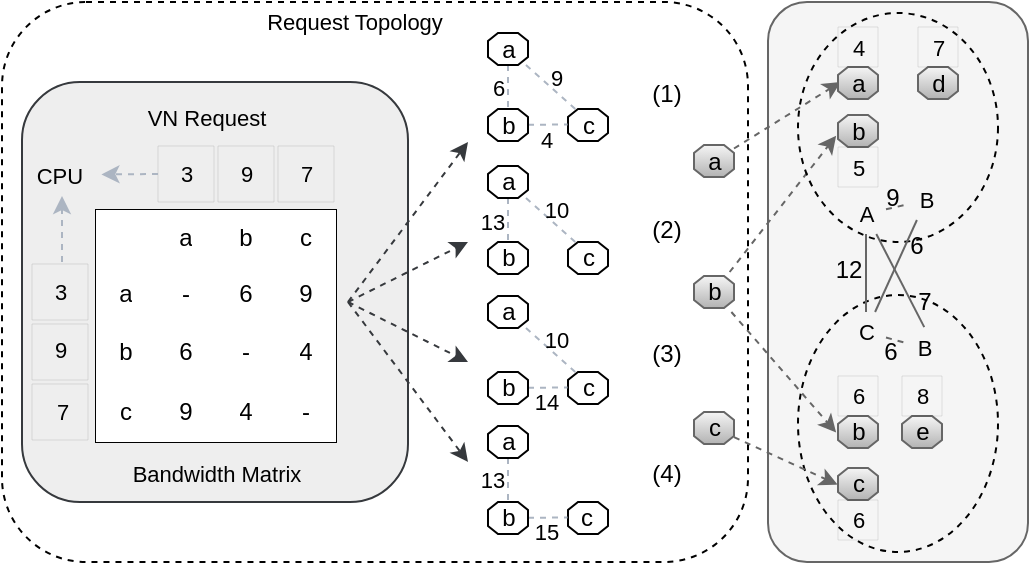 <mxfile version="18.0.2" type="github">
  <diagram id="WJnVAwbH31ghWJ0-0Aa_" name="Page-1">
    <mxGraphModel dx="508" dy="320" grid="1" gridSize="10" guides="1" tooltips="1" connect="1" arrows="1" fold="1" page="1" pageScale="1" pageWidth="515" pageHeight="282" math="0" shadow="0">
      <root>
        <mxCell id="0" />
        <mxCell id="1" parent="0" />
        <mxCell id="XAXn_dpVB3Lyqn0WU6YM-5" value="" style="rounded=1;whiteSpace=wrap;html=1;sketch=0;fontFamily=Helvetica;fontSize=11;fillColor=#f5f5f5;fontColor=#333333;strokeColor=#666666;" parent="1" vertex="1">
          <mxGeometry x="384" y="1" width="130" height="280" as="geometry" />
        </mxCell>
        <mxCell id="XAXn_dpVB3Lyqn0WU6YM-4" value="" style="ellipse;whiteSpace=wrap;html=1;rounded=0;dashed=1;sketch=0;fontFamily=Helvetica;fontSize=11;strokeColor=default;strokeWidth=1;fillColor=none;gradientColor=none;" parent="1" vertex="1">
          <mxGeometry x="399" y="147.5" width="100" height="128.5" as="geometry" />
        </mxCell>
        <mxCell id="CqRwOnlm2M2Rv3KDCL8K-269" value="" style="rounded=1;whiteSpace=wrap;html=1;sketch=0;fontFamily=Helvetica;fontSize=11;dashed=1;" parent="1" vertex="1">
          <mxGeometry x="1" y="1" width="373" height="280" as="geometry" />
        </mxCell>
        <mxCell id="CqRwOnlm2M2Rv3KDCL8K-288" value="" style="rounded=1;whiteSpace=wrap;html=1;sketch=0;fontFamily=Helvetica;fontSize=11;fillColor=#eeeeee;strokeColor=#36393d;" parent="1" vertex="1">
          <mxGeometry x="11" y="41" width="193" height="210" as="geometry" />
        </mxCell>
        <mxCell id="CqRwOnlm2M2Rv3KDCL8K-53" value="" style="shape=table;whiteSpace=wrap;startSize=0;container=1;collapsible=0;childLayout=tableLayout;html=1;" parent="1" vertex="1">
          <mxGeometry x="48" y="105" width="120" height="116" as="geometry" />
        </mxCell>
        <mxCell id="CqRwOnlm2M2Rv3KDCL8K-89" style="shape=tableRow;horizontal=0;startSize=0;swimlaneHead=0;swimlaneBody=0;top=0;left=0;bottom=0;right=0;collapsible=0;dropTarget=0;fillColor=none;points=[[0,0.5],[1,0.5]];portConstraint=eastwest;" parent="CqRwOnlm2M2Rv3KDCL8K-53" vertex="1">
          <mxGeometry width="120" height="27" as="geometry" />
        </mxCell>
        <mxCell id="CqRwOnlm2M2Rv3KDCL8K-90" style="shape=partialRectangle;html=1;whiteSpace=wrap;connectable=0;top=0;left=0;bottom=0;right=0;overflow=hidden;" parent="CqRwOnlm2M2Rv3KDCL8K-89" vertex="1">
          <mxGeometry width="30" height="27" as="geometry">
            <mxRectangle width="30" height="27" as="alternateBounds" />
          </mxGeometry>
        </mxCell>
        <mxCell id="CqRwOnlm2M2Rv3KDCL8K-91" value="a" style="shape=partialRectangle;html=1;whiteSpace=wrap;connectable=0;top=0;left=0;bottom=0;right=0;overflow=hidden;" parent="CqRwOnlm2M2Rv3KDCL8K-89" vertex="1">
          <mxGeometry x="30" width="30" height="27" as="geometry">
            <mxRectangle width="30" height="27" as="alternateBounds" />
          </mxGeometry>
        </mxCell>
        <mxCell id="CqRwOnlm2M2Rv3KDCL8K-92" value="b" style="shape=partialRectangle;html=1;whiteSpace=wrap;connectable=0;top=0;left=0;bottom=0;right=0;overflow=hidden;" parent="CqRwOnlm2M2Rv3KDCL8K-89" vertex="1">
          <mxGeometry x="60" width="30" height="27" as="geometry">
            <mxRectangle width="30" height="27" as="alternateBounds" />
          </mxGeometry>
        </mxCell>
        <mxCell id="CqRwOnlm2M2Rv3KDCL8K-93" value="c" style="shape=partialRectangle;html=1;whiteSpace=wrap;connectable=0;top=0;left=0;bottom=0;right=0;overflow=hidden;" parent="CqRwOnlm2M2Rv3KDCL8K-89" vertex="1">
          <mxGeometry x="90" width="30" height="27" as="geometry">
            <mxRectangle width="30" height="27" as="alternateBounds" />
          </mxGeometry>
        </mxCell>
        <mxCell id="CqRwOnlm2M2Rv3KDCL8K-54" value="" style="shape=tableRow;horizontal=0;startSize=0;swimlaneHead=0;swimlaneBody=0;top=0;left=0;bottom=0;right=0;collapsible=0;dropTarget=0;fillColor=none;points=[[0,0.5],[1,0.5]];portConstraint=eastwest;" parent="CqRwOnlm2M2Rv3KDCL8K-53" vertex="1">
          <mxGeometry y="27" width="120" height="29" as="geometry" />
        </mxCell>
        <mxCell id="CqRwOnlm2M2Rv3KDCL8K-55" value="a" style="shape=partialRectangle;html=1;whiteSpace=wrap;connectable=0;top=0;left=0;bottom=0;right=0;overflow=hidden;" parent="CqRwOnlm2M2Rv3KDCL8K-54" vertex="1">
          <mxGeometry width="30" height="29" as="geometry">
            <mxRectangle width="30" height="29" as="alternateBounds" />
          </mxGeometry>
        </mxCell>
        <mxCell id="CqRwOnlm2M2Rv3KDCL8K-56" value="-" style="shape=partialRectangle;html=1;whiteSpace=wrap;connectable=0;top=0;left=0;bottom=0;right=0;overflow=hidden;" parent="CqRwOnlm2M2Rv3KDCL8K-54" vertex="1">
          <mxGeometry x="30" width="30" height="29" as="geometry">
            <mxRectangle width="30" height="29" as="alternateBounds" />
          </mxGeometry>
        </mxCell>
        <mxCell id="CqRwOnlm2M2Rv3KDCL8K-66" value="6" style="shape=partialRectangle;html=1;whiteSpace=wrap;connectable=0;top=0;left=0;bottom=0;right=0;overflow=hidden;" parent="CqRwOnlm2M2Rv3KDCL8K-54" vertex="1">
          <mxGeometry x="60" width="30" height="29" as="geometry">
            <mxRectangle width="30" height="29" as="alternateBounds" />
          </mxGeometry>
        </mxCell>
        <mxCell id="CqRwOnlm2M2Rv3KDCL8K-69" value="9" style="shape=partialRectangle;html=1;whiteSpace=wrap;connectable=0;top=0;left=0;bottom=0;right=0;overflow=hidden;" parent="CqRwOnlm2M2Rv3KDCL8K-54" vertex="1">
          <mxGeometry x="90" width="30" height="29" as="geometry">
            <mxRectangle width="30" height="29" as="alternateBounds" />
          </mxGeometry>
        </mxCell>
        <mxCell id="CqRwOnlm2M2Rv3KDCL8K-58" value="" style="shape=tableRow;horizontal=0;startSize=0;swimlaneHead=0;swimlaneBody=0;top=0;left=0;bottom=0;right=0;collapsible=0;dropTarget=0;fillColor=none;points=[[0,0.5],[1,0.5]];portConstraint=eastwest;" parent="CqRwOnlm2M2Rv3KDCL8K-53" vertex="1">
          <mxGeometry y="56" width="120" height="30" as="geometry" />
        </mxCell>
        <mxCell id="CqRwOnlm2M2Rv3KDCL8K-59" value="b" style="shape=partialRectangle;html=1;whiteSpace=wrap;connectable=0;top=0;left=0;bottom=0;right=0;overflow=hidden;" parent="CqRwOnlm2M2Rv3KDCL8K-58" vertex="1">
          <mxGeometry width="30" height="30" as="geometry">
            <mxRectangle width="30" height="30" as="alternateBounds" />
          </mxGeometry>
        </mxCell>
        <mxCell id="CqRwOnlm2M2Rv3KDCL8K-60" value="6" style="shape=partialRectangle;html=1;whiteSpace=wrap;connectable=0;top=0;left=0;bottom=0;right=0;overflow=hidden;" parent="CqRwOnlm2M2Rv3KDCL8K-58" vertex="1">
          <mxGeometry x="30" width="30" height="30" as="geometry">
            <mxRectangle width="30" height="30" as="alternateBounds" />
          </mxGeometry>
        </mxCell>
        <mxCell id="CqRwOnlm2M2Rv3KDCL8K-67" value="-" style="shape=partialRectangle;html=1;whiteSpace=wrap;connectable=0;top=0;left=0;bottom=0;right=0;overflow=hidden;" parent="CqRwOnlm2M2Rv3KDCL8K-58" vertex="1">
          <mxGeometry x="60" width="30" height="30" as="geometry">
            <mxRectangle width="30" height="30" as="alternateBounds" />
          </mxGeometry>
        </mxCell>
        <mxCell id="CqRwOnlm2M2Rv3KDCL8K-70" value="4" style="shape=partialRectangle;html=1;whiteSpace=wrap;connectable=0;top=0;left=0;bottom=0;right=0;overflow=hidden;" parent="CqRwOnlm2M2Rv3KDCL8K-58" vertex="1">
          <mxGeometry x="90" width="30" height="30" as="geometry">
            <mxRectangle width="30" height="30" as="alternateBounds" />
          </mxGeometry>
        </mxCell>
        <mxCell id="CqRwOnlm2M2Rv3KDCL8K-75" style="shape=tableRow;horizontal=0;startSize=0;swimlaneHead=0;swimlaneBody=0;top=0;left=0;bottom=0;right=0;collapsible=0;dropTarget=0;fillColor=none;points=[[0,0.5],[1,0.5]];portConstraint=eastwest;" parent="CqRwOnlm2M2Rv3KDCL8K-53" vertex="1">
          <mxGeometry y="86" width="120" height="30" as="geometry" />
        </mxCell>
        <mxCell id="CqRwOnlm2M2Rv3KDCL8K-76" value="c" style="shape=partialRectangle;html=1;whiteSpace=wrap;connectable=0;top=0;left=0;bottom=0;right=0;overflow=hidden;" parent="CqRwOnlm2M2Rv3KDCL8K-75" vertex="1">
          <mxGeometry width="30" height="30" as="geometry">
            <mxRectangle width="30" height="30" as="alternateBounds" />
          </mxGeometry>
        </mxCell>
        <mxCell id="CqRwOnlm2M2Rv3KDCL8K-77" value="9" style="shape=partialRectangle;html=1;whiteSpace=wrap;connectable=0;top=0;left=0;bottom=0;right=0;overflow=hidden;pointerEvents=1;" parent="CqRwOnlm2M2Rv3KDCL8K-75" vertex="1">
          <mxGeometry x="30" width="30" height="30" as="geometry">
            <mxRectangle width="30" height="30" as="alternateBounds" />
          </mxGeometry>
        </mxCell>
        <mxCell id="CqRwOnlm2M2Rv3KDCL8K-78" value="4" style="shape=partialRectangle;html=1;whiteSpace=wrap;connectable=0;top=0;left=0;bottom=0;right=0;overflow=hidden;" parent="CqRwOnlm2M2Rv3KDCL8K-75" vertex="1">
          <mxGeometry x="60" width="30" height="30" as="geometry">
            <mxRectangle width="30" height="30" as="alternateBounds" />
          </mxGeometry>
        </mxCell>
        <mxCell id="CqRwOnlm2M2Rv3KDCL8K-79" value="-" style="shape=partialRectangle;html=1;whiteSpace=wrap;connectable=0;top=0;left=0;bottom=0;right=0;overflow=hidden;" parent="CqRwOnlm2M2Rv3KDCL8K-75" vertex="1">
          <mxGeometry x="90" width="30" height="30" as="geometry">
            <mxRectangle width="30" height="30" as="alternateBounds" />
          </mxGeometry>
        </mxCell>
        <mxCell id="CqRwOnlm2M2Rv3KDCL8K-107" value="" style="endArrow=classic;html=1;sketch=0;rounded=1;strokeColor=#36393D;dashed=1;fillColor=#eeeeee;" parent="1" edge="1">
          <mxGeometry width="50" height="50" relative="1" as="geometry">
            <mxPoint x="174" y="151" as="sourcePoint" />
            <mxPoint x="234" y="71" as="targetPoint" />
          </mxGeometry>
        </mxCell>
        <mxCell id="CqRwOnlm2M2Rv3KDCL8K-108" value="" style="endArrow=classic;html=1;sketch=0;rounded=1;strokeColor=#36393D;dashed=1;" parent="1" edge="1">
          <mxGeometry width="50" height="50" relative="1" as="geometry">
            <mxPoint x="174" y="151" as="sourcePoint" />
            <mxPoint x="234" y="181" as="targetPoint" />
          </mxGeometry>
        </mxCell>
        <mxCell id="CqRwOnlm2M2Rv3KDCL8K-109" value="" style="endArrow=classic;html=1;sketch=0;rounded=1;strokeColor=#36393D;dashed=1;" parent="1" edge="1">
          <mxGeometry width="50" height="50" relative="1" as="geometry">
            <mxPoint x="174" y="151" as="sourcePoint" />
            <mxPoint x="234" y="231" as="targetPoint" />
          </mxGeometry>
        </mxCell>
        <mxCell id="CqRwOnlm2M2Rv3KDCL8K-128" style="edgeStyle=none;rounded=1;sketch=0;orthogonalLoop=1;jettySize=auto;html=1;strokeColor=#ACB5C2;dashed=1;endArrow=none;endFill=0;" parent="1" source="CqRwOnlm2M2Rv3KDCL8K-110" edge="1">
          <mxGeometry relative="1" as="geometry">
            <mxPoint x="254" y="55.5" as="targetPoint" />
          </mxGeometry>
        </mxCell>
        <mxCell id="CqRwOnlm2M2Rv3KDCL8K-131" style="edgeStyle=none;rounded=1;sketch=0;orthogonalLoop=1;jettySize=auto;html=1;entryX=0.197;entryY=0.014;entryDx=0;entryDy=0;entryPerimeter=0;dashed=1;endArrow=none;endFill=0;strokeColor=#ACB5C2;" parent="1" source="CqRwOnlm2M2Rv3KDCL8K-110" target="CqRwOnlm2M2Rv3KDCL8K-111" edge="1">
          <mxGeometry relative="1" as="geometry" />
        </mxCell>
        <mxCell id="CqRwOnlm2M2Rv3KDCL8K-110" value="" style="verticalLabelPosition=bottom;verticalAlign=top;html=1;shape=mxgraph.basic.polygon;polyCoords=[[0.25,0],[0.75,0],[1,0.25],[1,0.75],[0.75,1],[0.25,1],[0,0.75],[0,0.25]];polyline=0;rounded=0;sketch=0;" parent="1" vertex="1">
          <mxGeometry x="244" y="16.5" width="20" height="16" as="geometry" />
        </mxCell>
        <mxCell id="CqRwOnlm2M2Rv3KDCL8K-111" value="" style="verticalLabelPosition=bottom;verticalAlign=top;html=1;shape=mxgraph.basic.polygon;polyCoords=[[0.25,0],[0.75,0],[1,0.25],[1,0.75],[0.75,1],[0.25,1],[0,0.75],[0,0.25]];polyline=0;rounded=0;sketch=0;" parent="1" vertex="1">
          <mxGeometry x="284" y="54.5" width="20" height="16" as="geometry" />
        </mxCell>
        <mxCell id="CqRwOnlm2M2Rv3KDCL8K-129" style="edgeStyle=none;rounded=1;sketch=0;orthogonalLoop=1;jettySize=auto;html=1;entryX=-0.011;entryY=0.483;entryDx=0;entryDy=0;entryPerimeter=0;dashed=1;endArrow=none;endFill=0;strokeColor=#ACB5C2;" parent="1" source="CqRwOnlm2M2Rv3KDCL8K-112" target="CqRwOnlm2M2Rv3KDCL8K-111" edge="1">
          <mxGeometry relative="1" as="geometry" />
        </mxCell>
        <mxCell id="CqRwOnlm2M2Rv3KDCL8K-112" value="" style="verticalLabelPosition=bottom;verticalAlign=top;html=1;shape=mxgraph.basic.polygon;polyCoords=[[0.25,0],[0.75,0],[1,0.25],[1,0.75],[0.75,1],[0.25,1],[0,0.75],[0,0.25]];polyline=0;rounded=0;sketch=0;" parent="1" vertex="1">
          <mxGeometry x="244" y="54.5" width="20" height="16" as="geometry" />
        </mxCell>
        <mxCell id="CqRwOnlm2M2Rv3KDCL8K-142" value="" style="endArrow=classic;html=1;sketch=0;rounded=1;strokeColor=#36393D;dashed=1;" parent="1" edge="1">
          <mxGeometry width="50" height="50" relative="1" as="geometry">
            <mxPoint x="174" y="151" as="sourcePoint" />
            <mxPoint x="234" y="121" as="targetPoint" />
          </mxGeometry>
        </mxCell>
        <mxCell id="CqRwOnlm2M2Rv3KDCL8K-143" value="(1)" style="text;html=1;align=center;verticalAlign=middle;resizable=0;points=[];autosize=1;strokeColor=none;fillColor=none;" parent="1" vertex="1">
          <mxGeometry x="318" y="37" width="30" height="20" as="geometry" />
        </mxCell>
        <mxCell id="CqRwOnlm2M2Rv3KDCL8K-144" value="(2)" style="text;html=1;align=center;verticalAlign=middle;resizable=0;points=[];autosize=1;strokeColor=none;fillColor=none;" parent="1" vertex="1">
          <mxGeometry x="318" y="105" width="30" height="20" as="geometry" />
        </mxCell>
        <mxCell id="CqRwOnlm2M2Rv3KDCL8K-145" value="(3)" style="text;html=1;align=center;verticalAlign=middle;resizable=0;points=[];autosize=1;strokeColor=none;fillColor=none;" parent="1" vertex="1">
          <mxGeometry x="318" y="167" width="30" height="20" as="geometry" />
        </mxCell>
        <mxCell id="CqRwOnlm2M2Rv3KDCL8K-146" value="(4)" style="text;html=1;align=center;verticalAlign=middle;resizable=0;points=[];autosize=1;strokeColor=none;fillColor=none;" parent="1" vertex="1">
          <mxGeometry x="318" y="227" width="30" height="20" as="geometry" />
        </mxCell>
        <mxCell id="CqRwOnlm2M2Rv3KDCL8K-147" value="a" style="text;html=1;align=center;verticalAlign=middle;resizable=0;points=[];autosize=1;strokeColor=none;fillColor=none;" parent="1" vertex="1">
          <mxGeometry x="244" y="14.5" width="20" height="20" as="geometry" />
        </mxCell>
        <mxCell id="CqRwOnlm2M2Rv3KDCL8K-149" value="c" style="text;html=1;align=center;verticalAlign=middle;resizable=0;points=[];autosize=1;strokeColor=none;fillColor=none;" parent="1" vertex="1">
          <mxGeometry x="284" y="52.5" width="20" height="20" as="geometry" />
        </mxCell>
        <mxCell id="CqRwOnlm2M2Rv3KDCL8K-150" value="b" style="text;html=1;align=center;verticalAlign=middle;resizable=0;points=[];autosize=1;strokeColor=none;fillColor=none;" parent="1" vertex="1">
          <mxGeometry x="244" y="52.5" width="20" height="20" as="geometry" />
        </mxCell>
        <mxCell id="CqRwOnlm2M2Rv3KDCL8K-160" value="&lt;p&gt;&lt;font style=&quot;font-size: 11px;&quot;&gt;6&lt;/font&gt;&lt;/p&gt;" style="text;html=1;align=center;verticalAlign=middle;resizable=0;points=[];autosize=1;strokeColor=none;fillColor=none;fontSize=10;" parent="1" vertex="1">
          <mxGeometry x="239" y="23.5" width="20" height="40" as="geometry" />
        </mxCell>
        <mxCell id="CqRwOnlm2M2Rv3KDCL8K-161" value="9" style="text;html=1;align=center;verticalAlign=middle;resizable=0;points=[];autosize=1;strokeColor=none;fillColor=none;fontSize=11;fontFamily=Helvetica;" parent="1" vertex="1">
          <mxGeometry x="268" y="28.5" width="20" height="20" as="geometry" />
        </mxCell>
        <mxCell id="CqRwOnlm2M2Rv3KDCL8K-162" value="4" style="text;html=1;align=center;verticalAlign=middle;resizable=0;points=[];autosize=1;strokeColor=none;fillColor=none;fontSize=11;fontFamily=Helvetica;" parent="1" vertex="1">
          <mxGeometry x="263" y="59.5" width="20" height="20" as="geometry" />
        </mxCell>
        <mxCell id="CqRwOnlm2M2Rv3KDCL8K-223" style="edgeStyle=none;rounded=1;sketch=0;orthogonalLoop=1;jettySize=auto;html=1;strokeColor=#ACB5C2;dashed=1;endArrow=none;endFill=0;" parent="1" source="CqRwOnlm2M2Rv3KDCL8K-225" edge="1">
          <mxGeometry relative="1" as="geometry">
            <mxPoint x="254" y="122" as="targetPoint" />
          </mxGeometry>
        </mxCell>
        <mxCell id="CqRwOnlm2M2Rv3KDCL8K-224" style="edgeStyle=none;rounded=1;sketch=0;orthogonalLoop=1;jettySize=auto;html=1;entryX=0.197;entryY=0.014;entryDx=0;entryDy=0;entryPerimeter=0;dashed=1;endArrow=none;endFill=0;strokeColor=#ACB5C2;" parent="1" source="CqRwOnlm2M2Rv3KDCL8K-225" target="CqRwOnlm2M2Rv3KDCL8K-226" edge="1">
          <mxGeometry relative="1" as="geometry" />
        </mxCell>
        <mxCell id="CqRwOnlm2M2Rv3KDCL8K-225" value="" style="verticalLabelPosition=bottom;verticalAlign=top;html=1;shape=mxgraph.basic.polygon;polyCoords=[[0.25,0],[0.75,0],[1,0.25],[1,0.75],[0.75,1],[0.25,1],[0,0.75],[0,0.25]];polyline=0;rounded=0;sketch=0;" parent="1" vertex="1">
          <mxGeometry x="244" y="83" width="20" height="16" as="geometry" />
        </mxCell>
        <mxCell id="CqRwOnlm2M2Rv3KDCL8K-226" value="" style="verticalLabelPosition=bottom;verticalAlign=top;html=1;shape=mxgraph.basic.polygon;polyCoords=[[0.25,0],[0.75,0],[1,0.25],[1,0.75],[0.75,1],[0.25,1],[0,0.75],[0,0.25]];polyline=0;rounded=0;sketch=0;" parent="1" vertex="1">
          <mxGeometry x="284" y="121" width="20" height="16" as="geometry" />
        </mxCell>
        <mxCell id="CqRwOnlm2M2Rv3KDCL8K-228" value="" style="verticalLabelPosition=bottom;verticalAlign=top;html=1;shape=mxgraph.basic.polygon;polyCoords=[[0.25,0],[0.75,0],[1,0.25],[1,0.75],[0.75,1],[0.25,1],[0,0.75],[0,0.25]];polyline=0;rounded=0;sketch=0;" parent="1" vertex="1">
          <mxGeometry x="244" y="121" width="20" height="16" as="geometry" />
        </mxCell>
        <mxCell id="CqRwOnlm2M2Rv3KDCL8K-229" value="a" style="text;html=1;align=center;verticalAlign=middle;resizable=0;points=[];autosize=1;strokeColor=none;fillColor=none;" parent="1" vertex="1">
          <mxGeometry x="244" y="81" width="20" height="20" as="geometry" />
        </mxCell>
        <mxCell id="CqRwOnlm2M2Rv3KDCL8K-230" value="c" style="text;html=1;align=center;verticalAlign=middle;resizable=0;points=[];autosize=1;strokeColor=none;fillColor=none;" parent="1" vertex="1">
          <mxGeometry x="284" y="119" width="20" height="20" as="geometry" />
        </mxCell>
        <mxCell id="CqRwOnlm2M2Rv3KDCL8K-231" value="b" style="text;html=1;align=center;verticalAlign=middle;resizable=0;points=[];autosize=1;strokeColor=none;fillColor=none;" parent="1" vertex="1">
          <mxGeometry x="244" y="119" width="20" height="20" as="geometry" />
        </mxCell>
        <mxCell id="CqRwOnlm2M2Rv3KDCL8K-233" value="10" style="text;html=1;align=center;verticalAlign=middle;resizable=0;points=[];autosize=1;strokeColor=none;fillColor=none;fontSize=11;fontFamily=Helvetica;" parent="1" vertex="1">
          <mxGeometry x="263" y="95" width="30" height="20" as="geometry" />
        </mxCell>
        <mxCell id="CqRwOnlm2M2Rv3KDCL8K-236" style="edgeStyle=none;rounded=1;sketch=0;orthogonalLoop=1;jettySize=auto;html=1;entryX=0.197;entryY=0.014;entryDx=0;entryDy=0;entryPerimeter=0;dashed=1;endArrow=none;endFill=0;strokeColor=#ACB5C2;" parent="1" source="CqRwOnlm2M2Rv3KDCL8K-237" target="CqRwOnlm2M2Rv3KDCL8K-238" edge="1">
          <mxGeometry relative="1" as="geometry" />
        </mxCell>
        <mxCell id="CqRwOnlm2M2Rv3KDCL8K-237" value="" style="verticalLabelPosition=bottom;verticalAlign=top;html=1;shape=mxgraph.basic.polygon;polyCoords=[[0.25,0],[0.75,0],[1,0.25],[1,0.75],[0.75,1],[0.25,1],[0,0.75],[0,0.25]];polyline=0;rounded=0;sketch=0;" parent="1" vertex="1">
          <mxGeometry x="244" y="148" width="20" height="16" as="geometry" />
        </mxCell>
        <mxCell id="CqRwOnlm2M2Rv3KDCL8K-238" value="" style="verticalLabelPosition=bottom;verticalAlign=top;html=1;shape=mxgraph.basic.polygon;polyCoords=[[0.25,0],[0.75,0],[1,0.25],[1,0.75],[0.75,1],[0.25,1],[0,0.75],[0,0.25]];polyline=0;rounded=0;sketch=0;" parent="1" vertex="1">
          <mxGeometry x="284" y="186" width="20" height="16" as="geometry" />
        </mxCell>
        <mxCell id="CqRwOnlm2M2Rv3KDCL8K-239" style="edgeStyle=none;rounded=1;sketch=0;orthogonalLoop=1;jettySize=auto;html=1;entryX=-0.011;entryY=0.483;entryDx=0;entryDy=0;entryPerimeter=0;dashed=1;endArrow=none;endFill=0;strokeColor=#ACB5C2;" parent="1" source="CqRwOnlm2M2Rv3KDCL8K-240" target="CqRwOnlm2M2Rv3KDCL8K-238" edge="1">
          <mxGeometry relative="1" as="geometry" />
        </mxCell>
        <mxCell id="CqRwOnlm2M2Rv3KDCL8K-240" value="" style="verticalLabelPosition=bottom;verticalAlign=top;html=1;shape=mxgraph.basic.polygon;polyCoords=[[0.25,0],[0.75,0],[1,0.25],[1,0.75],[0.75,1],[0.25,1],[0,0.75],[0,0.25]];polyline=0;rounded=0;sketch=0;" parent="1" vertex="1">
          <mxGeometry x="244" y="186" width="20" height="16" as="geometry" />
        </mxCell>
        <mxCell id="CqRwOnlm2M2Rv3KDCL8K-241" value="a" style="text;html=1;align=center;verticalAlign=middle;resizable=0;points=[];autosize=1;strokeColor=none;fillColor=none;" parent="1" vertex="1">
          <mxGeometry x="244" y="146" width="20" height="20" as="geometry" />
        </mxCell>
        <mxCell id="CqRwOnlm2M2Rv3KDCL8K-242" value="c" style="text;html=1;align=center;verticalAlign=middle;resizable=0;points=[];autosize=1;strokeColor=none;fillColor=none;" parent="1" vertex="1">
          <mxGeometry x="284" y="184" width="20" height="20" as="geometry" />
        </mxCell>
        <mxCell id="CqRwOnlm2M2Rv3KDCL8K-243" value="b" style="text;html=1;align=center;verticalAlign=middle;resizable=0;points=[];autosize=1;strokeColor=none;fillColor=none;" parent="1" vertex="1">
          <mxGeometry x="244" y="184" width="20" height="20" as="geometry" />
        </mxCell>
        <mxCell id="CqRwOnlm2M2Rv3KDCL8K-245" value="10" style="text;html=1;align=center;verticalAlign=middle;resizable=0;points=[];autosize=1;strokeColor=none;fillColor=none;fontSize=11;fontFamily=Helvetica;" parent="1" vertex="1">
          <mxGeometry x="263" y="160" width="30" height="20" as="geometry" />
        </mxCell>
        <mxCell id="CqRwOnlm2M2Rv3KDCL8K-246" value="14" style="text;html=1;align=center;verticalAlign=middle;resizable=0;points=[];autosize=1;strokeColor=none;fillColor=none;fontSize=11;fontFamily=Helvetica;" parent="1" vertex="1">
          <mxGeometry x="258" y="191" width="30" height="20" as="geometry" />
        </mxCell>
        <mxCell id="CqRwOnlm2M2Rv3KDCL8K-247" style="edgeStyle=none;rounded=1;sketch=0;orthogonalLoop=1;jettySize=auto;html=1;strokeColor=#ACB5C2;dashed=1;endArrow=none;endFill=0;" parent="1" source="CqRwOnlm2M2Rv3KDCL8K-249" edge="1">
          <mxGeometry relative="1" as="geometry">
            <mxPoint x="254" y="252.0" as="targetPoint" />
          </mxGeometry>
        </mxCell>
        <mxCell id="CqRwOnlm2M2Rv3KDCL8K-249" value="" style="verticalLabelPosition=bottom;verticalAlign=top;html=1;shape=mxgraph.basic.polygon;polyCoords=[[0.25,0],[0.75,0],[1,0.25],[1,0.75],[0.75,1],[0.25,1],[0,0.75],[0,0.25]];polyline=0;rounded=0;sketch=0;" parent="1" vertex="1">
          <mxGeometry x="244" y="213" width="20" height="16" as="geometry" />
        </mxCell>
        <mxCell id="CqRwOnlm2M2Rv3KDCL8K-250" value="" style="verticalLabelPosition=bottom;verticalAlign=top;html=1;shape=mxgraph.basic.polygon;polyCoords=[[0.25,0],[0.75,0],[1,0.25],[1,0.75],[0.75,1],[0.25,1],[0,0.75],[0,0.25]];polyline=0;rounded=0;sketch=0;" parent="1" vertex="1">
          <mxGeometry x="284" y="251" width="20" height="16" as="geometry" />
        </mxCell>
        <mxCell id="CqRwOnlm2M2Rv3KDCL8K-251" style="edgeStyle=none;rounded=1;sketch=0;orthogonalLoop=1;jettySize=auto;html=1;entryX=-0.011;entryY=0.483;entryDx=0;entryDy=0;entryPerimeter=0;dashed=1;endArrow=none;endFill=0;strokeColor=#ACB5C2;" parent="1" source="CqRwOnlm2M2Rv3KDCL8K-252" target="CqRwOnlm2M2Rv3KDCL8K-250" edge="1">
          <mxGeometry relative="1" as="geometry" />
        </mxCell>
        <mxCell id="CqRwOnlm2M2Rv3KDCL8K-252" value="" style="verticalLabelPosition=bottom;verticalAlign=top;html=1;shape=mxgraph.basic.polygon;polyCoords=[[0.25,0],[0.75,0],[1,0.25],[1,0.75],[0.75,1],[0.25,1],[0,0.75],[0,0.25]];polyline=0;rounded=0;sketch=0;" parent="1" vertex="1">
          <mxGeometry x="244" y="251" width="20" height="16" as="geometry" />
        </mxCell>
        <mxCell id="CqRwOnlm2M2Rv3KDCL8K-253" value="a" style="text;html=1;align=center;verticalAlign=middle;resizable=0;points=[];autosize=1;strokeColor=none;fillColor=none;" parent="1" vertex="1">
          <mxGeometry x="244" y="211" width="20" height="20" as="geometry" />
        </mxCell>
        <mxCell id="CqRwOnlm2M2Rv3KDCL8K-254" value="c" style="text;html=1;align=center;verticalAlign=middle;resizable=0;points=[];autosize=1;strokeColor=none;fillColor=none;" parent="1" vertex="1">
          <mxGeometry x="283" y="249" width="20" height="20" as="geometry" />
        </mxCell>
        <mxCell id="CqRwOnlm2M2Rv3KDCL8K-255" value="b" style="text;html=1;align=center;verticalAlign=middle;resizable=0;points=[];autosize=1;strokeColor=none;fillColor=none;" parent="1" vertex="1">
          <mxGeometry x="244" y="249" width="20" height="20" as="geometry" />
        </mxCell>
        <mxCell id="CqRwOnlm2M2Rv3KDCL8K-257" value="13" style="text;html=1;align=center;verticalAlign=middle;resizable=0;points=[];autosize=1;strokeColor=none;fillColor=none;fontSize=11;fontFamily=Helvetica;" parent="1" vertex="1">
          <mxGeometry x="231" y="230" width="30" height="20" as="geometry" />
        </mxCell>
        <mxCell id="CqRwOnlm2M2Rv3KDCL8K-258" value="15" style="text;html=1;align=center;verticalAlign=middle;resizable=0;points=[];autosize=1;strokeColor=none;fillColor=none;fontSize=11;fontFamily=Helvetica;" parent="1" vertex="1">
          <mxGeometry x="258" y="256" width="30" height="20" as="geometry" />
        </mxCell>
        <mxCell id="CqRwOnlm2M2Rv3KDCL8K-260" value="" style="verticalLabelPosition=bottom;verticalAlign=top;html=1;shape=mxgraph.basic.polygon;polyCoords=[[0.25,0],[0.75,0],[1,0.25],[1,0.75],[0.75,1],[0.25,1],[0,0.75],[0,0.25]];polyline=0;rounded=0;sketch=0;fillColor=#f5f5f5;gradientColor=#b3b3b3;strokeColor=#666666;" parent="1" vertex="1">
          <mxGeometry x="347" y="72.5" width="20" height="16" as="geometry" />
        </mxCell>
        <mxCell id="CqRwOnlm2M2Rv3KDCL8K-261" value="" style="verticalLabelPosition=bottom;verticalAlign=top;html=1;shape=mxgraph.basic.polygon;polyCoords=[[0.25,0],[0.75,0],[1,0.25],[1,0.75],[0.75,1],[0.25,1],[0,0.75],[0,0.25]];polyline=0;rounded=0;sketch=0;fillColor=#f5f5f5;gradientColor=#b3b3b3;strokeColor=#666666;" parent="1" vertex="1">
          <mxGeometry x="347" y="138" width="20" height="16" as="geometry" />
        </mxCell>
        <mxCell id="CqRwOnlm2M2Rv3KDCL8K-262" value="" style="verticalLabelPosition=bottom;verticalAlign=top;html=1;shape=mxgraph.basic.polygon;polyCoords=[[0.25,0],[0.75,0],[1,0.25],[1,0.75],[0.75,1],[0.25,1],[0,0.75],[0,0.25]];polyline=0;rounded=0;sketch=0;fillColor=#f5f5f5;gradientColor=#b3b3b3;strokeColor=#666666;" parent="1" vertex="1">
          <mxGeometry x="347" y="206" width="20" height="16" as="geometry" />
        </mxCell>
        <mxCell id="XAXn_dpVB3Lyqn0WU6YM-9" style="edgeStyle=none;rounded=0;orthogonalLoop=1;jettySize=auto;html=1;entryX=0.065;entryY=0.475;entryDx=0;entryDy=0;entryPerimeter=0;dashed=1;fillColor=#f5f5f5;strokeColor=#666666;" parent="1" source="CqRwOnlm2M2Rv3KDCL8K-264" target="CqRwOnlm2M2Rv3KDCL8K-312" edge="1">
          <mxGeometry relative="1" as="geometry" />
        </mxCell>
        <mxCell id="CqRwOnlm2M2Rv3KDCL8K-264" value="a" style="text;html=1;align=center;verticalAlign=middle;resizable=0;points=[];autosize=1;strokeColor=none;fillColor=none;" parent="1" vertex="1">
          <mxGeometry x="347" y="70.5" width="20" height="20" as="geometry" />
        </mxCell>
        <mxCell id="XAXn_dpVB3Lyqn0WU6YM-12" style="edgeStyle=none;rounded=0;orthogonalLoop=1;jettySize=auto;html=1;entryX=-0.012;entryY=0.514;entryDx=0;entryDy=0;entryPerimeter=0;dashed=1;fillColor=#f5f5f5;strokeColor=#666666;" parent="1" source="CqRwOnlm2M2Rv3KDCL8K-265" target="CqRwOnlm2M2Rv3KDCL8K-326" edge="1">
          <mxGeometry relative="1" as="geometry" />
        </mxCell>
        <mxCell id="CqRwOnlm2M2Rv3KDCL8K-265" value="c" style="text;html=1;align=center;verticalAlign=middle;resizable=0;points=[];autosize=1;strokeColor=none;fillColor=none;" parent="1" vertex="1">
          <mxGeometry x="347" y="204" width="20" height="20" as="geometry" />
        </mxCell>
        <mxCell id="XAXn_dpVB3Lyqn0WU6YM-10" style="edgeStyle=none;rounded=0;orthogonalLoop=1;jettySize=auto;html=1;entryX=-0.046;entryY=0.617;entryDx=0;entryDy=0;entryPerimeter=0;dashed=1;fillColor=#f5f5f5;strokeColor=#666666;" parent="1" source="CqRwOnlm2M2Rv3KDCL8K-266" target="CqRwOnlm2M2Rv3KDCL8K-320" edge="1">
          <mxGeometry relative="1" as="geometry" />
        </mxCell>
        <mxCell id="XAXn_dpVB3Lyqn0WU6YM-18" style="edgeStyle=none;rounded=0;orthogonalLoop=1;jettySize=auto;html=1;entryX=-0.046;entryY=0.515;entryDx=0;entryDy=0;entryPerimeter=0;endArrow=classic;endFill=1;fillColor=#f5f5f5;strokeColor=#666666;dashed=1;" parent="1" source="CqRwOnlm2M2Rv3KDCL8K-266" target="CqRwOnlm2M2Rv3KDCL8K-322" edge="1">
          <mxGeometry relative="1" as="geometry" />
        </mxCell>
        <mxCell id="CqRwOnlm2M2Rv3KDCL8K-266" value="b" style="text;html=1;align=center;verticalAlign=middle;resizable=0;points=[];autosize=1;strokeColor=none;fillColor=none;" parent="1" vertex="1">
          <mxGeometry x="347" y="136" width="20" height="20" as="geometry" />
        </mxCell>
        <mxCell id="CqRwOnlm2M2Rv3KDCL8K-272" value="" style="shape=image;html=1;verticalAlign=top;verticalLabelPosition=bottom;labelBackgroundColor=#ffffff;imageAspect=0;aspect=fixed;image=https://cdn0.iconfinder.com/data/icons/phosphor-regular-vol-3/256/hexagon-128.png;rounded=0;sketch=0;fontFamily=Helvetica;fontSize=11;strokeWidth=0;imageBackground=none;imageBorder=default;" parent="1" vertex="1">
          <mxGeometry x="16" y="132" width="28" height="28" as="geometry" />
        </mxCell>
        <mxCell id="CqRwOnlm2M2Rv3KDCL8K-273" value="" style="shape=image;html=1;verticalAlign=top;verticalLabelPosition=bottom;labelBackgroundColor=#ffffff;imageAspect=0;aspect=fixed;image=https://cdn0.iconfinder.com/data/icons/phosphor-regular-vol-3/256/hexagon-128.png;rounded=0;sketch=0;fontFamily=Helvetica;fontSize=11;strokeWidth=0;imageBackground=none;imageBorder=default;" parent="1" vertex="1">
          <mxGeometry x="79" y="73" width="28" height="28" as="geometry" />
        </mxCell>
        <mxCell id="CqRwOnlm2M2Rv3KDCL8K-274" value="" style="shape=image;html=1;verticalAlign=top;verticalLabelPosition=bottom;labelBackgroundColor=#ffffff;imageAspect=0;aspect=fixed;image=https://cdn0.iconfinder.com/data/icons/phosphor-regular-vol-3/256/hexagon-128.png;rounded=0;sketch=0;fontFamily=Helvetica;fontSize=11;strokeWidth=0;imageBackground=none;imageBorder=default;" parent="1" vertex="1">
          <mxGeometry x="109" y="73" width="28" height="28" as="geometry" />
        </mxCell>
        <mxCell id="CqRwOnlm2M2Rv3KDCL8K-275" value="" style="shape=image;html=1;verticalAlign=top;verticalLabelPosition=bottom;labelBackgroundColor=#ffffff;imageAspect=0;aspect=fixed;image=https://cdn0.iconfinder.com/data/icons/phosphor-regular-vol-3/256/hexagon-128.png;rounded=0;sketch=0;fontFamily=Helvetica;fontSize=11;strokeWidth=0;imageBackground=none;imageBorder=default;" parent="1" vertex="1">
          <mxGeometry x="139" y="73" width="28" height="28" as="geometry" />
        </mxCell>
        <mxCell id="CqRwOnlm2M2Rv3KDCL8K-276" value="" style="shape=image;html=1;verticalAlign=top;verticalLabelPosition=bottom;labelBackgroundColor=#ffffff;imageAspect=0;aspect=fixed;image=https://cdn0.iconfinder.com/data/icons/phosphor-regular-vol-3/256/hexagon-128.png;rounded=0;sketch=0;fontFamily=Helvetica;fontSize=11;strokeWidth=0;imageBackground=none;imageBorder=default;" parent="1" vertex="1">
          <mxGeometry x="16" y="162" width="28" height="28" as="geometry" />
        </mxCell>
        <mxCell id="CqRwOnlm2M2Rv3KDCL8K-277" value="" style="shape=image;html=1;verticalAlign=top;verticalLabelPosition=bottom;labelBackgroundColor=#ffffff;imageAspect=0;aspect=fixed;image=https://cdn0.iconfinder.com/data/icons/phosphor-regular-vol-3/256/hexagon-128.png;rounded=0;sketch=0;fontFamily=Helvetica;fontSize=11;strokeWidth=0;imageBackground=none;imageBorder=default;" parent="1" vertex="1">
          <mxGeometry x="16" y="192" width="28" height="28" as="geometry" />
        </mxCell>
        <mxCell id="CqRwOnlm2M2Rv3KDCL8K-278" value="3" style="text;html=1;align=center;verticalAlign=middle;resizable=0;points=[];autosize=1;strokeColor=none;fillColor=none;fontSize=11;fontFamily=Helvetica;dashed=1;strokeWidth=1;" parent="1" vertex="1">
          <mxGeometry x="83" y="77" width="20" height="20" as="geometry" />
        </mxCell>
        <mxCell id="CqRwOnlm2M2Rv3KDCL8K-279" value="9" style="text;html=1;align=center;verticalAlign=middle;resizable=0;points=[];autosize=1;strokeColor=none;fillColor=none;fontSize=11;fontFamily=Helvetica;" parent="1" vertex="1">
          <mxGeometry x="113" y="76.5" width="20" height="20" as="geometry" />
        </mxCell>
        <mxCell id="CqRwOnlm2M2Rv3KDCL8K-280" value="7" style="text;html=1;align=center;verticalAlign=middle;resizable=0;points=[];autosize=1;strokeColor=none;fillColor=none;fontSize=11;fontFamily=Helvetica;" parent="1" vertex="1">
          <mxGeometry x="143" y="77" width="20" height="20" as="geometry" />
        </mxCell>
        <mxCell id="CqRwOnlm2M2Rv3KDCL8K-281" value="3" style="text;html=1;align=center;verticalAlign=middle;resizable=0;points=[];autosize=1;strokeColor=none;fillColor=none;fontSize=11;fontFamily=Helvetica;" parent="1" vertex="1">
          <mxGeometry x="20" y="136" width="20" height="20" as="geometry" />
        </mxCell>
        <mxCell id="CqRwOnlm2M2Rv3KDCL8K-282" value="9" style="text;html=1;align=center;verticalAlign=middle;resizable=0;points=[];autosize=1;strokeColor=none;fillColor=none;fontSize=11;fontFamily=Helvetica;" parent="1" vertex="1">
          <mxGeometry x="20" y="165" width="20" height="20" as="geometry" />
        </mxCell>
        <mxCell id="CqRwOnlm2M2Rv3KDCL8K-283" value="7" style="text;html=1;align=center;verticalAlign=middle;resizable=0;points=[];autosize=1;strokeColor=none;fillColor=none;fontSize=11;fontFamily=Helvetica;" parent="1" vertex="1">
          <mxGeometry x="21" y="196" width="20" height="20" as="geometry" />
        </mxCell>
        <mxCell id="CqRwOnlm2M2Rv3KDCL8K-289" value="VN Request" style="text;html=1;align=center;verticalAlign=middle;resizable=0;points=[];autosize=1;strokeColor=none;fillColor=none;fontSize=11;fontFamily=Helvetica;" parent="1" vertex="1">
          <mxGeometry x="63" y="48.5" width="80" height="20" as="geometry" />
        </mxCell>
        <mxCell id="CqRwOnlm2M2Rv3KDCL8K-290" value="Bandwidth Matrix" style="text;html=1;align=center;verticalAlign=middle;resizable=0;points=[];autosize=1;strokeColor=none;fillColor=none;fontSize=11;fontFamily=Helvetica;" parent="1" vertex="1">
          <mxGeometry x="52.5" y="227" width="110" height="20" as="geometry" />
        </mxCell>
        <mxCell id="CqRwOnlm2M2Rv3KDCL8K-292" value="Request Topology" style="text;html=1;align=center;verticalAlign=middle;resizable=0;points=[];autosize=1;strokeColor=none;fillColor=none;fontSize=11;fontFamily=Helvetica;" parent="1" vertex="1">
          <mxGeometry x="122" y="1" width="110" height="20" as="geometry" />
        </mxCell>
        <mxCell id="CqRwOnlm2M2Rv3KDCL8K-293" value="CPU&amp;nbsp;" style="text;html=1;align=center;verticalAlign=middle;resizable=0;points=[];autosize=1;strokeColor=none;fillColor=none;fontSize=11;fontFamily=Helvetica;" parent="1" vertex="1">
          <mxGeometry x="11" y="78" width="40" height="20" as="geometry" />
        </mxCell>
        <mxCell id="CqRwOnlm2M2Rv3KDCL8K-294" value="" style="endArrow=classic;html=1;rounded=1;dashed=1;sketch=0;fontFamily=Helvetica;fontSize=11;strokeColor=#ACB5C2;" parent="1" target="CqRwOnlm2M2Rv3KDCL8K-293" edge="1">
          <mxGeometry width="50" height="50" relative="1" as="geometry">
            <mxPoint x="31" y="131" as="sourcePoint" />
            <mxPoint x="79" y="79.5" as="targetPoint" />
          </mxGeometry>
        </mxCell>
        <mxCell id="CqRwOnlm2M2Rv3KDCL8K-295" value="" style="endArrow=classic;html=1;rounded=1;dashed=1;sketch=0;fontFamily=Helvetica;fontSize=11;strokeColor=#ACB5C2;exitX=0;exitY=0.5;exitDx=0;exitDy=0;entryX=0.993;entryY=0.46;entryDx=0;entryDy=0;entryPerimeter=0;fillColor=#eeeeee;" parent="1" source="CqRwOnlm2M2Rv3KDCL8K-273" target="CqRwOnlm2M2Rv3KDCL8K-293" edge="1">
          <mxGeometry width="50" height="50" relative="1" as="geometry">
            <mxPoint x="41" y="141" as="sourcePoint" />
            <mxPoint x="54" y="87" as="targetPoint" />
          </mxGeometry>
        </mxCell>
        <mxCell id="CqRwOnlm2M2Rv3KDCL8K-296" value="13" style="text;html=1;align=center;verticalAlign=middle;resizable=0;points=[];autosize=1;strokeColor=none;fillColor=none;fontSize=11;fontFamily=Helvetica;" parent="1" vertex="1">
          <mxGeometry x="231" y="101" width="30" height="20" as="geometry" />
        </mxCell>
        <mxCell id="CqRwOnlm2M2Rv3KDCL8K-301" value="" style="ellipse;whiteSpace=wrap;html=1;rounded=0;dashed=1;sketch=0;fontFamily=Helvetica;fontSize=11;strokeColor=default;strokeWidth=1;fillColor=none;gradientColor=none;" parent="1" vertex="1">
          <mxGeometry x="399" y="6.5" width="100" height="114.5" as="geometry" />
        </mxCell>
        <mxCell id="CqRwOnlm2M2Rv3KDCL8K-302" value="" style="shape=image;html=1;verticalAlign=top;verticalLabelPosition=bottom;labelBackgroundColor=#ffffff;imageAspect=0;aspect=fixed;image=https://cdn0.iconfinder.com/data/icons/phosphor-bold-vol-3-1/256/hexagon-duotone-128.png;rounded=0;dashed=1;sketch=0;fontFamily=Helvetica;fontSize=11;strokeColor=default;strokeWidth=1;fillColor=none;gradientColor=none;" parent="1" vertex="1">
          <mxGeometry x="424" y="99" width="18" height="18" as="geometry" />
        </mxCell>
        <mxCell id="CqRwOnlm2M2Rv3KDCL8K-303" value="" style="shape=image;html=1;verticalAlign=top;verticalLabelPosition=bottom;labelBackgroundColor=#ffffff;imageAspect=0;aspect=fixed;image=https://cdn0.iconfinder.com/data/icons/phosphor-bold-vol-3-1/256/hexagon-duotone-128.png;rounded=0;dashed=1;sketch=0;fontFamily=Helvetica;fontSize=11;strokeColor=default;strokeWidth=1;fillColor=none;gradientColor=none;" parent="1" vertex="1">
          <mxGeometry x="454" y="91.5" width="17.5" height="17.5" as="geometry" />
        </mxCell>
        <mxCell id="CqRwOnlm2M2Rv3KDCL8K-304" value="" style="shape=image;html=1;verticalAlign=top;verticalLabelPosition=bottom;labelBackgroundColor=#ffffff;imageAspect=0;aspect=fixed;image=https://cdn0.iconfinder.com/data/icons/phosphor-bold-vol-3-1/256/hexagon-duotone-128.png;rounded=0;dashed=1;sketch=0;fontFamily=Helvetica;fontSize=11;strokeColor=default;strokeWidth=1;fillColor=none;gradientColor=none;" parent="1" vertex="1">
          <mxGeometry x="425" y="157" width="18" height="18" as="geometry" />
        </mxCell>
        <mxCell id="CqRwOnlm2M2Rv3KDCL8K-305" value="" style="shape=image;html=1;verticalAlign=top;verticalLabelPosition=bottom;labelBackgroundColor=#ffffff;imageAspect=0;aspect=fixed;image=https://cdn0.iconfinder.com/data/icons/phosphor-bold-vol-3-1/256/hexagon-duotone-128.png;rounded=0;dashed=1;sketch=0;fontFamily=Helvetica;fontSize=11;strokeColor=default;strokeWidth=1;fillColor=none;gradientColor=none;" parent="1" vertex="1">
          <mxGeometry x="453" y="165" width="18" height="18" as="geometry" />
        </mxCell>
        <mxCell id="CqRwOnlm2M2Rv3KDCL8K-311" value="" style="verticalLabelPosition=bottom;verticalAlign=top;html=1;shape=mxgraph.basic.polygon;polyCoords=[[0.25,0],[0.75,0],[1,0.25],[1,0.75],[0.75,1],[0.25,1],[0,0.75],[0,0.25]];polyline=0;rounded=0;sketch=0;fillColor=#f5f5f5;gradientColor=#b3b3b3;strokeColor=#666666;" parent="1" vertex="1">
          <mxGeometry x="419" y="33.5" width="20" height="16" as="geometry" />
        </mxCell>
        <mxCell id="CqRwOnlm2M2Rv3KDCL8K-312" value="a" style="text;html=1;align=center;verticalAlign=middle;resizable=0;points=[];autosize=1;strokeColor=none;fillColor=none;" parent="1" vertex="1">
          <mxGeometry x="419" y="31.5" width="20" height="20" as="geometry" />
        </mxCell>
        <mxCell id="CqRwOnlm2M2Rv3KDCL8K-317" value="" style="verticalLabelPosition=bottom;verticalAlign=top;html=1;shape=mxgraph.basic.polygon;polyCoords=[[0.25,0],[0.75,0],[1,0.25],[1,0.75],[0.75,1],[0.25,1],[0,0.75],[0,0.25]];polyline=0;rounded=0;sketch=0;fillColor=#f5f5f5;gradientColor=#b3b3b3;strokeColor=#666666;" parent="1" vertex="1">
          <mxGeometry x="459" y="33.5" width="20" height="16" as="geometry" />
        </mxCell>
        <mxCell id="CqRwOnlm2M2Rv3KDCL8K-318" value="d" style="text;html=1;align=center;verticalAlign=middle;resizable=0;points=[];autosize=1;strokeColor=none;fillColor=none;" parent="1" vertex="1">
          <mxGeometry x="459" y="31.5" width="20" height="20" as="geometry" />
        </mxCell>
        <mxCell id="CqRwOnlm2M2Rv3KDCL8K-319" value="" style="verticalLabelPosition=bottom;verticalAlign=top;html=1;shape=mxgraph.basic.polygon;polyCoords=[[0.25,0],[0.75,0],[1,0.25],[1,0.75],[0.75,1],[0.25,1],[0,0.75],[0,0.25]];polyline=0;rounded=0;sketch=0;fillColor=#f5f5f5;gradientColor=#b3b3b3;strokeColor=#666666;" parent="1" vertex="1">
          <mxGeometry x="419" y="57.5" width="20" height="16" as="geometry" />
        </mxCell>
        <mxCell id="CqRwOnlm2M2Rv3KDCL8K-320" value="b" style="text;html=1;align=center;verticalAlign=middle;resizable=0;points=[];autosize=1;strokeColor=none;fillColor=none;" parent="1" vertex="1">
          <mxGeometry x="419" y="55.5" width="20" height="20" as="geometry" />
        </mxCell>
        <mxCell id="CqRwOnlm2M2Rv3KDCL8K-321" value="" style="verticalLabelPosition=bottom;verticalAlign=top;html=1;shape=mxgraph.basic.polygon;polyCoords=[[0.25,0],[0.75,0],[1,0.25],[1,0.75],[0.75,1],[0.25,1],[0,0.75],[0,0.25]];polyline=0;rounded=0;sketch=0;fillColor=#f5f5f5;gradientColor=#b3b3b3;strokeColor=#666666;" parent="1" vertex="1">
          <mxGeometry x="419" y="208" width="20" height="16" as="geometry" />
        </mxCell>
        <mxCell id="CqRwOnlm2M2Rv3KDCL8K-322" value="b" style="text;html=1;align=center;verticalAlign=middle;resizable=0;points=[];autosize=1;strokeColor=none;fillColor=none;" parent="1" vertex="1">
          <mxGeometry x="419" y="206" width="20" height="20" as="geometry" />
        </mxCell>
        <mxCell id="CqRwOnlm2M2Rv3KDCL8K-323" value="" style="verticalLabelPosition=bottom;verticalAlign=top;html=1;shape=mxgraph.basic.polygon;polyCoords=[[0.25,0],[0.75,0],[1,0.25],[1,0.75],[0.75,1],[0.25,1],[0,0.75],[0,0.25]];polyline=0;rounded=0;sketch=0;fillColor=#f5f5f5;gradientColor=#b3b3b3;strokeColor=#666666;" parent="1" vertex="1">
          <mxGeometry x="451" y="208" width="20" height="16" as="geometry" />
        </mxCell>
        <mxCell id="CqRwOnlm2M2Rv3KDCL8K-324" value="e" style="text;html=1;align=center;verticalAlign=middle;resizable=0;points=[];autosize=1;strokeColor=none;fillColor=none;" parent="1" vertex="1">
          <mxGeometry x="451" y="206" width="20" height="20" as="geometry" />
        </mxCell>
        <mxCell id="CqRwOnlm2M2Rv3KDCL8K-325" value="" style="verticalLabelPosition=bottom;verticalAlign=top;html=1;shape=mxgraph.basic.polygon;polyCoords=[[0.25,0],[0.75,0],[1,0.25],[1,0.75],[0.75,1],[0.25,1],[0,0.75],[0,0.25]];polyline=0;rounded=0;sketch=0;fillColor=#f5f5f5;gradientColor=#b3b3b3;strokeColor=#666666;" parent="1" vertex="1">
          <mxGeometry x="419" y="234" width="20" height="16" as="geometry" />
        </mxCell>
        <mxCell id="CqRwOnlm2M2Rv3KDCL8K-326" value="c" style="text;html=1;align=center;verticalAlign=middle;resizable=0;points=[];autosize=1;strokeColor=none;fillColor=none;" parent="1" vertex="1">
          <mxGeometry x="419" y="232" width="20" height="20" as="geometry" />
        </mxCell>
        <mxCell id="XAXn_dpVB3Lyqn0WU6YM-14" style="edgeStyle=none;rounded=0;orthogonalLoop=1;jettySize=auto;html=1;dashed=1;endArrow=none;endFill=0;fillColor=#f5f5f5;strokeColor=#666666;" parent="1" source="CqRwOnlm2M2Rv3KDCL8K-327" target="CqRwOnlm2M2Rv3KDCL8K-328" edge="1">
          <mxGeometry relative="1" as="geometry" />
        </mxCell>
        <mxCell id="XAXn_dpVB3Lyqn0WU6YM-15" style="edgeStyle=none;rounded=0;orthogonalLoop=1;jettySize=auto;html=1;endArrow=none;endFill=0;fillColor=#f5f5f5;strokeColor=#666666;" parent="1" source="CqRwOnlm2M2Rv3KDCL8K-327" target="CqRwOnlm2M2Rv3KDCL8K-329" edge="1">
          <mxGeometry relative="1" as="geometry" />
        </mxCell>
        <mxCell id="XAXn_dpVB3Lyqn0WU6YM-16" style="edgeStyle=none;rounded=0;orthogonalLoop=1;jettySize=auto;html=1;entryX=0.506;entryY=-0.022;entryDx=0;entryDy=0;entryPerimeter=0;endArrow=none;endFill=0;fillColor=#f5f5f5;strokeColor=#666666;" parent="1" source="CqRwOnlm2M2Rv3KDCL8K-327" target="CqRwOnlm2M2Rv3KDCL8K-330" edge="1">
          <mxGeometry relative="1" as="geometry" />
        </mxCell>
        <mxCell id="CqRwOnlm2M2Rv3KDCL8K-327" value="A" style="text;html=1;align=center;verticalAlign=middle;resizable=0;points=[];autosize=1;strokeColor=none;fillColor=none;fontSize=11;fontFamily=Helvetica;" parent="1" vertex="1">
          <mxGeometry x="423" y="97" width="20" height="20" as="geometry" />
        </mxCell>
        <mxCell id="XAXn_dpVB3Lyqn0WU6YM-17" style="edgeStyle=none;rounded=0;orthogonalLoop=1;jettySize=auto;html=1;endArrow=none;endFill=0;fillColor=#f5f5f5;strokeColor=#666666;" parent="1" source="CqRwOnlm2M2Rv3KDCL8K-328" target="CqRwOnlm2M2Rv3KDCL8K-329" edge="1">
          <mxGeometry relative="1" as="geometry" />
        </mxCell>
        <mxCell id="CqRwOnlm2M2Rv3KDCL8K-328" value="B" style="text;html=1;align=center;verticalAlign=middle;resizable=0;points=[];autosize=1;strokeColor=none;fillColor=none;fontSize=11;fontFamily=Helvetica;" parent="1" vertex="1">
          <mxGeometry x="453" y="90" width="20" height="20" as="geometry" />
        </mxCell>
        <mxCell id="XAXn_dpVB3Lyqn0WU6YM-13" style="edgeStyle=none;rounded=0;orthogonalLoop=1;jettySize=auto;html=1;dashed=1;endArrow=none;endFill=0;fillColor=#f5f5f5;strokeColor=#666666;" parent="1" source="CqRwOnlm2M2Rv3KDCL8K-329" target="CqRwOnlm2M2Rv3KDCL8K-330" edge="1">
          <mxGeometry relative="1" as="geometry" />
        </mxCell>
        <mxCell id="CqRwOnlm2M2Rv3KDCL8K-329" value="C" style="text;html=1;align=center;verticalAlign=middle;resizable=0;points=[];autosize=1;strokeColor=none;fillColor=none;fontSize=11;fontFamily=Helvetica;" parent="1" vertex="1">
          <mxGeometry x="423" y="156" width="20" height="20" as="geometry" />
        </mxCell>
        <mxCell id="CqRwOnlm2M2Rv3KDCL8K-330" value="B" style="text;html=1;align=center;verticalAlign=middle;resizable=0;points=[];autosize=1;strokeColor=none;fillColor=none;fontSize=11;fontFamily=Helvetica;" parent="1" vertex="1">
          <mxGeometry x="452" y="164" width="20" height="20" as="geometry" />
        </mxCell>
        <mxCell id="CqRwOnlm2M2Rv3KDCL8K-334" value="" style="shape=image;html=1;verticalAlign=top;verticalLabelPosition=bottom;labelBackgroundColor=#ffffff;imageAspect=0;aspect=fixed;image=https://cdn0.iconfinder.com/data/icons/phosphor-regular-vol-3/256/hexagon-128.png;rounded=0;sketch=0;fontFamily=Helvetica;fontSize=11;strokeWidth=0;imageBackground=none;imageBorder=default;" parent="1" vertex="1">
          <mxGeometry x="459" y="13.5" width="20" height="20" as="geometry" />
        </mxCell>
        <mxCell id="CqRwOnlm2M2Rv3KDCL8K-335" value="" style="shape=image;html=1;verticalAlign=top;verticalLabelPosition=bottom;labelBackgroundColor=#ffffff;imageAspect=0;aspect=fixed;image=https://cdn0.iconfinder.com/data/icons/phosphor-regular-vol-3/256/hexagon-128.png;rounded=0;sketch=0;fontFamily=Helvetica;fontSize=11;strokeWidth=0;imageBackground=none;imageBorder=default;" parent="1" vertex="1">
          <mxGeometry x="419" y="13.5" width="20" height="20" as="geometry" />
        </mxCell>
        <mxCell id="CqRwOnlm2M2Rv3KDCL8K-336" value="" style="shape=image;html=1;verticalAlign=top;verticalLabelPosition=bottom;labelBackgroundColor=#ffffff;imageAspect=0;aspect=fixed;image=https://cdn0.iconfinder.com/data/icons/phosphor-regular-vol-3/256/hexagon-128.png;rounded=0;sketch=0;fontFamily=Helvetica;fontSize=11;strokeWidth=0;imageBackground=none;imageBorder=default;" parent="1" vertex="1">
          <mxGeometry x="419" y="73.5" width="20" height="20" as="geometry" />
        </mxCell>
        <mxCell id="CqRwOnlm2M2Rv3KDCL8K-337" value="" style="shape=image;html=1;verticalAlign=top;verticalLabelPosition=bottom;labelBackgroundColor=#ffffff;imageAspect=0;aspect=fixed;image=https://cdn0.iconfinder.com/data/icons/phosphor-regular-vol-3/256/hexagon-128.png;rounded=0;sketch=0;fontFamily=Helvetica;fontSize=11;strokeWidth=0;imageBackground=none;imageBorder=default;" parent="1" vertex="1">
          <mxGeometry x="419" y="188" width="20" height="20" as="geometry" />
        </mxCell>
        <mxCell id="CqRwOnlm2M2Rv3KDCL8K-338" value="" style="shape=image;html=1;verticalAlign=top;verticalLabelPosition=bottom;labelBackgroundColor=#ffffff;imageAspect=0;aspect=fixed;image=https://cdn0.iconfinder.com/data/icons/phosphor-regular-vol-3/256/hexagon-128.png;rounded=0;sketch=0;fontFamily=Helvetica;fontSize=11;strokeWidth=0;imageBackground=none;imageBorder=default;" parent="1" vertex="1">
          <mxGeometry x="451" y="188" width="20" height="20" as="geometry" />
        </mxCell>
        <mxCell id="CqRwOnlm2M2Rv3KDCL8K-339" value="" style="shape=image;html=1;verticalAlign=top;verticalLabelPosition=bottom;labelBackgroundColor=#ffffff;imageAspect=0;aspect=fixed;image=https://cdn0.iconfinder.com/data/icons/phosphor-regular-vol-3/256/hexagon-128.png;rounded=0;sketch=0;fontFamily=Helvetica;fontSize=11;strokeWidth=0;imageBackground=none;imageBorder=default;" parent="1" vertex="1">
          <mxGeometry x="419" y="250" width="20" height="20" as="geometry" />
        </mxCell>
        <mxCell id="CqRwOnlm2M2Rv3KDCL8K-340" value="7" style="text;html=1;align=center;verticalAlign=middle;resizable=0;points=[];autosize=1;strokeColor=none;fillColor=none;fontSize=11;fontFamily=Helvetica;" parent="1" vertex="1">
          <mxGeometry x="459" y="13.5" width="20" height="20" as="geometry" />
        </mxCell>
        <mxCell id="CqRwOnlm2M2Rv3KDCL8K-341" value="5" style="text;html=1;align=center;verticalAlign=middle;resizable=0;points=[];autosize=1;strokeColor=none;fillColor=none;fontSize=11;fontFamily=Helvetica;" parent="1" vertex="1">
          <mxGeometry x="419" y="73.5" width="20" height="20" as="geometry" />
        </mxCell>
        <mxCell id="CqRwOnlm2M2Rv3KDCL8K-342" value="4" style="text;html=1;align=center;verticalAlign=middle;resizable=0;points=[];autosize=1;strokeColor=none;fillColor=none;fontSize=11;fontFamily=Helvetica;" parent="1" vertex="1">
          <mxGeometry x="419" y="13.5" width="20" height="20" as="geometry" />
        </mxCell>
        <mxCell id="CqRwOnlm2M2Rv3KDCL8K-343" value="6" style="text;html=1;align=center;verticalAlign=middle;resizable=0;points=[];autosize=1;strokeColor=none;fillColor=none;fontSize=11;fontFamily=Helvetica;" parent="1" vertex="1">
          <mxGeometry x="419" y="188" width="20" height="20" as="geometry" />
        </mxCell>
        <mxCell id="CqRwOnlm2M2Rv3KDCL8K-344" value="8" style="text;html=1;align=center;verticalAlign=middle;resizable=0;points=[];autosize=1;strokeColor=none;fillColor=none;fontSize=11;fontFamily=Helvetica;" parent="1" vertex="1">
          <mxGeometry x="451" y="188" width="20" height="20" as="geometry" />
        </mxCell>
        <mxCell id="CqRwOnlm2M2Rv3KDCL8K-345" value="6" style="text;html=1;align=center;verticalAlign=middle;resizable=0;points=[];autosize=1;strokeColor=none;fillColor=none;fontSize=11;fontFamily=Helvetica;" parent="1" vertex="1">
          <mxGeometry x="419" y="250" width="20" height="20" as="geometry" />
        </mxCell>
        <mxCell id="XAXn_dpVB3Lyqn0WU6YM-19" value="12" style="text;html=1;align=center;verticalAlign=middle;resizable=0;points=[];autosize=1;strokeColor=none;fillColor=none;" parent="1" vertex="1">
          <mxGeometry x="409" y="125" width="30" height="20" as="geometry" />
        </mxCell>
        <mxCell id="XAXn_dpVB3Lyqn0WU6YM-20" value="6" style="text;html=1;align=center;verticalAlign=middle;resizable=0;points=[];autosize=1;strokeColor=none;fillColor=none;" parent="1" vertex="1">
          <mxGeometry x="448" y="113" width="20" height="20" as="geometry" />
        </mxCell>
        <mxCell id="XAXn_dpVB3Lyqn0WU6YM-21" value="7" style="text;html=1;align=center;verticalAlign=middle;resizable=0;points=[];autosize=1;strokeColor=none;fillColor=none;" parent="1" vertex="1">
          <mxGeometry x="452" y="141" width="20" height="20" as="geometry" />
        </mxCell>
        <mxCell id="XAXn_dpVB3Lyqn0WU6YM-22" value="9" style="text;html=1;align=center;verticalAlign=middle;resizable=0;points=[];autosize=1;strokeColor=none;fillColor=none;" parent="1" vertex="1">
          <mxGeometry x="436" y="89" width="20" height="20" as="geometry" />
        </mxCell>
        <mxCell id="XAXn_dpVB3Lyqn0WU6YM-23" value="6" style="text;html=1;align=center;verticalAlign=middle;resizable=0;points=[];autosize=1;strokeColor=none;fillColor=none;" parent="1" vertex="1">
          <mxGeometry x="435" y="166" width="20" height="20" as="geometry" />
        </mxCell>
      </root>
    </mxGraphModel>
  </diagram>
</mxfile>
